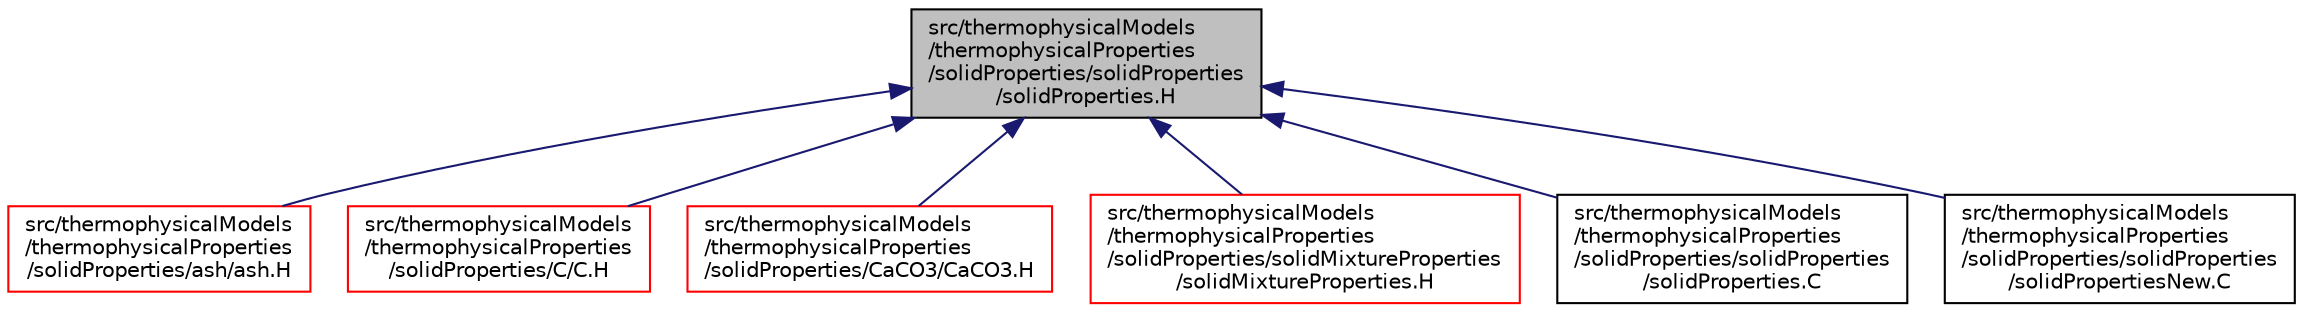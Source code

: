 digraph "src/thermophysicalModels/thermophysicalProperties/solidProperties/solidProperties/solidProperties.H"
{
  bgcolor="transparent";
  edge [fontname="Helvetica",fontsize="10",labelfontname="Helvetica",labelfontsize="10"];
  node [fontname="Helvetica",fontsize="10",shape=record];
  Node1 [label="src/thermophysicalModels\l/thermophysicalProperties\l/solidProperties/solidProperties\l/solidProperties.H",height=0.2,width=0.4,color="black", fillcolor="grey75", style="filled" fontcolor="black"];
  Node1 -> Node2 [dir="back",color="midnightblue",fontsize="10",style="solid",fontname="Helvetica"];
  Node2 [label="src/thermophysicalModels\l/thermophysicalProperties\l/solidProperties/ash/ash.H",height=0.2,width=0.4,color="red",URL="$ash_8H.html"];
  Node1 -> Node3 [dir="back",color="midnightblue",fontsize="10",style="solid",fontname="Helvetica"];
  Node3 [label="src/thermophysicalModels\l/thermophysicalProperties\l/solidProperties/C/C.H",height=0.2,width=0.4,color="red",URL="$C_8H.html"];
  Node1 -> Node4 [dir="back",color="midnightblue",fontsize="10",style="solid",fontname="Helvetica"];
  Node4 [label="src/thermophysicalModels\l/thermophysicalProperties\l/solidProperties/CaCO3/CaCO3.H",height=0.2,width=0.4,color="red",URL="$CaCO3_8H.html"];
  Node1 -> Node5 [dir="back",color="midnightblue",fontsize="10",style="solid",fontname="Helvetica"];
  Node5 [label="src/thermophysicalModels\l/thermophysicalProperties\l/solidProperties/solidMixtureProperties\l/solidMixtureProperties.H",height=0.2,width=0.4,color="red",URL="$solidMixtureProperties_8H.html"];
  Node1 -> Node6 [dir="back",color="midnightblue",fontsize="10",style="solid",fontname="Helvetica"];
  Node6 [label="src/thermophysicalModels\l/thermophysicalProperties\l/solidProperties/solidProperties\l/solidProperties.C",height=0.2,width=0.4,color="black",URL="$solidProperties_8C.html"];
  Node1 -> Node7 [dir="back",color="midnightblue",fontsize="10",style="solid",fontname="Helvetica"];
  Node7 [label="src/thermophysicalModels\l/thermophysicalProperties\l/solidProperties/solidProperties\l/solidPropertiesNew.C",height=0.2,width=0.4,color="black",URL="$solidPropertiesNew_8C.html"];
}
